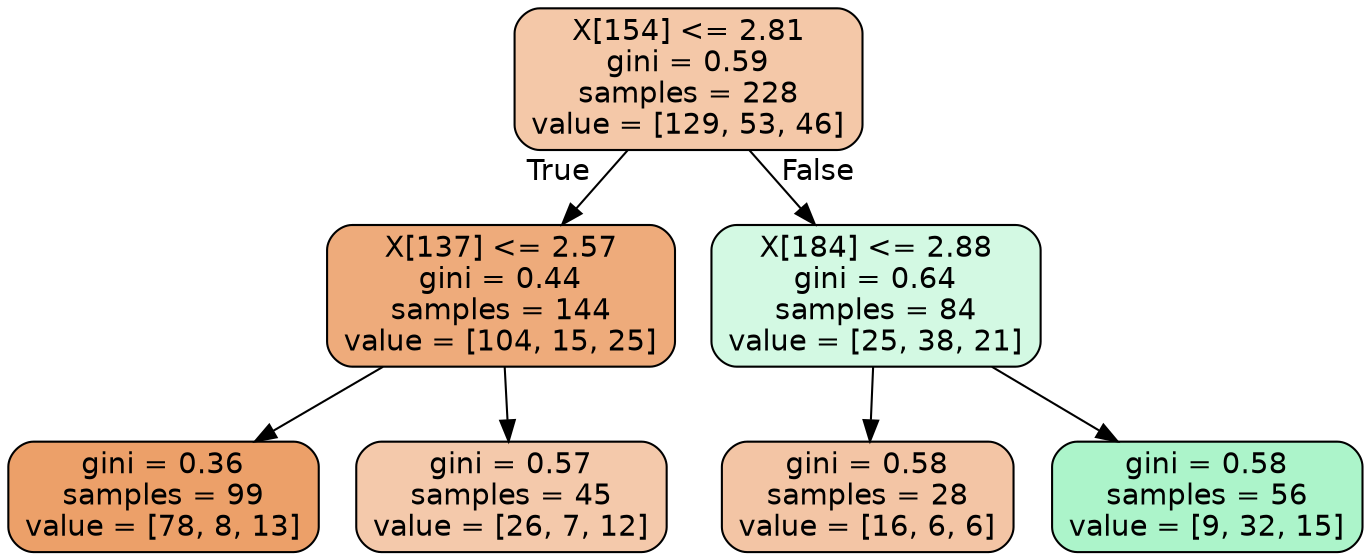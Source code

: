 digraph Tree {
node [shape=box, style="filled, rounded", color="black", fontname=helvetica] ;
edge [fontname=helvetica] ;
0 [label="X[154] <= 2.81\ngini = 0.59\nsamples = 228\nvalue = [129, 53, 46]", fillcolor="#e581396f"] ;
1 [label="X[137] <= 2.57\ngini = 0.44\nsamples = 144\nvalue = [104, 15, 25]", fillcolor="#e58139a9"] ;
0 -> 1 [labeldistance=2.5, labelangle=45, headlabel="True"] ;
2 [label="gini = 0.36\nsamples = 99\nvalue = [78, 8, 13]", fillcolor="#e58139c1"] ;
1 -> 2 ;
3 [label="gini = 0.57\nsamples = 45\nvalue = [26, 7, 12]", fillcolor="#e581396c"] ;
1 -> 3 ;
4 [label="X[184] <= 2.88\ngini = 0.64\nsamples = 84\nvalue = [25, 38, 21]", fillcolor="#39e58138"] ;
0 -> 4 [labeldistance=2.5, labelangle=-45, headlabel="False"] ;
5 [label="gini = 0.58\nsamples = 28\nvalue = [16, 6, 6]", fillcolor="#e5813974"] ;
4 -> 5 ;
6 [label="gini = 0.58\nsamples = 56\nvalue = [9, 32, 15]", fillcolor="#39e5816a"] ;
4 -> 6 ;
}